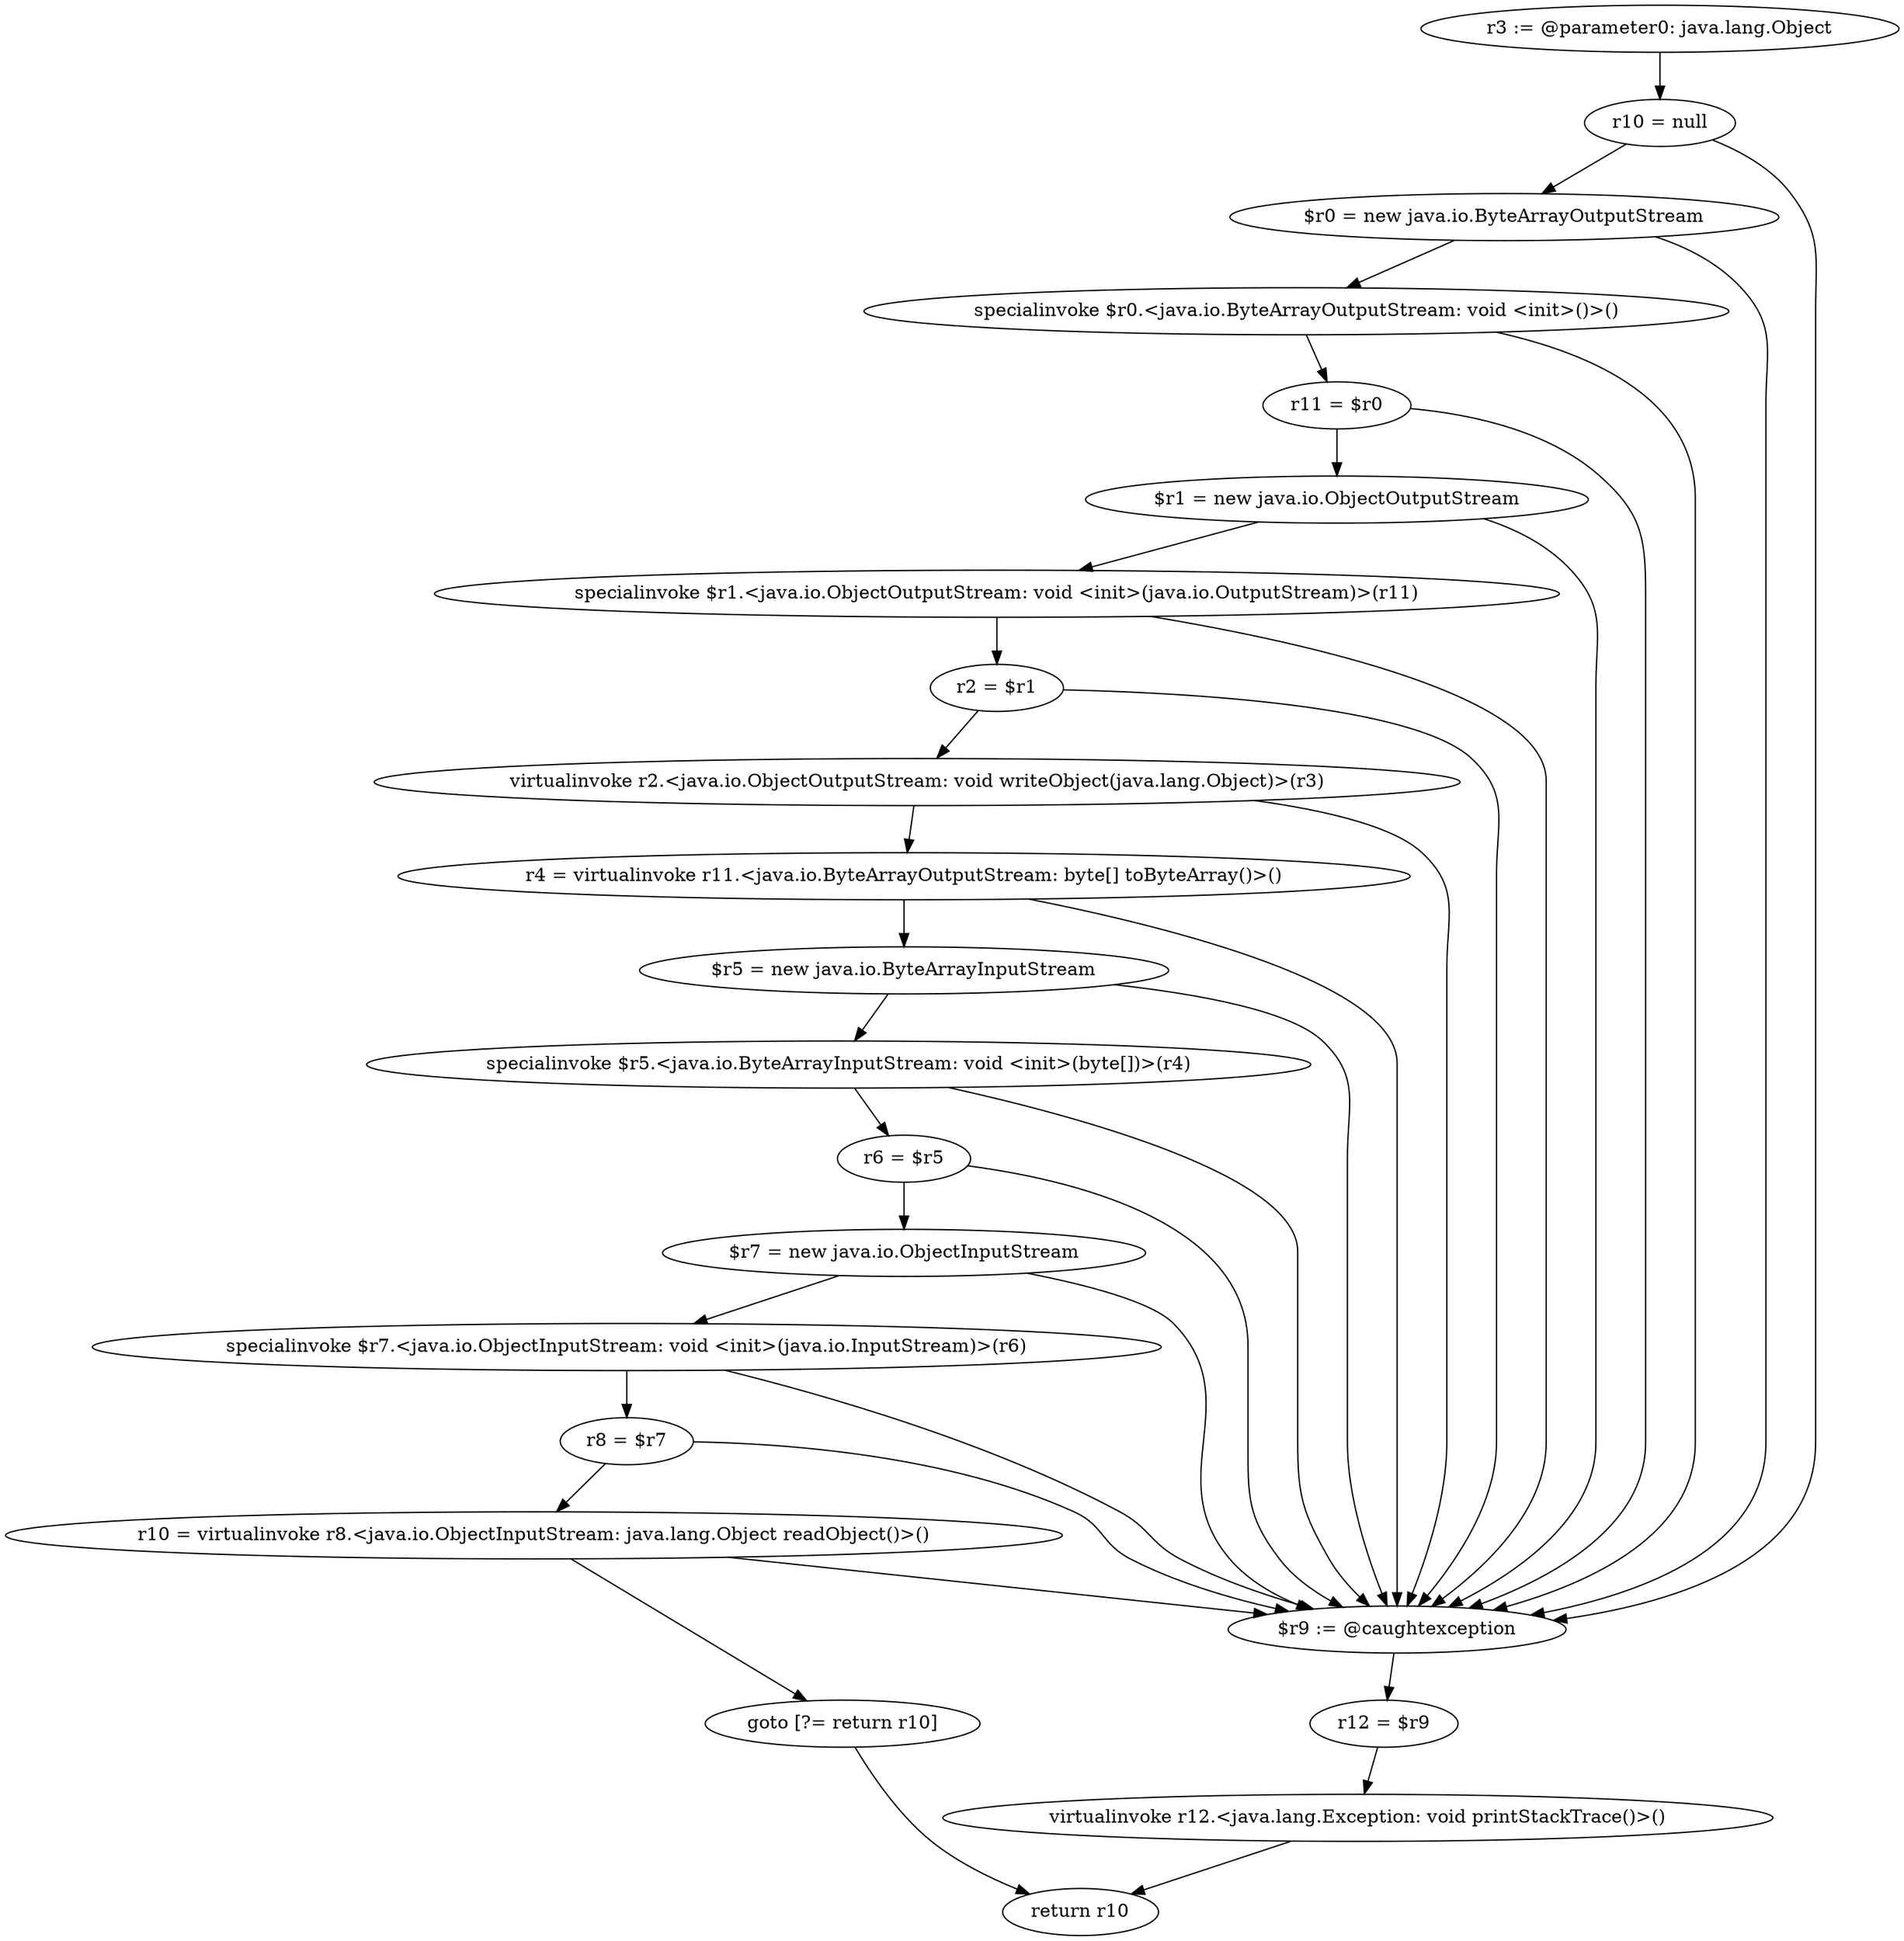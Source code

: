 digraph "unitGraph" {
    "r3 := @parameter0: java.lang.Object"
    "r10 = null"
    "$r0 = new java.io.ByteArrayOutputStream"
    "specialinvoke $r0.<java.io.ByteArrayOutputStream: void <init>()>()"
    "r11 = $r0"
    "$r1 = new java.io.ObjectOutputStream"
    "specialinvoke $r1.<java.io.ObjectOutputStream: void <init>(java.io.OutputStream)>(r11)"
    "r2 = $r1"
    "virtualinvoke r2.<java.io.ObjectOutputStream: void writeObject(java.lang.Object)>(r3)"
    "r4 = virtualinvoke r11.<java.io.ByteArrayOutputStream: byte[] toByteArray()>()"
    "$r5 = new java.io.ByteArrayInputStream"
    "specialinvoke $r5.<java.io.ByteArrayInputStream: void <init>(byte[])>(r4)"
    "r6 = $r5"
    "$r7 = new java.io.ObjectInputStream"
    "specialinvoke $r7.<java.io.ObjectInputStream: void <init>(java.io.InputStream)>(r6)"
    "r8 = $r7"
    "r10 = virtualinvoke r8.<java.io.ObjectInputStream: java.lang.Object readObject()>()"
    "goto [?= return r10]"
    "$r9 := @caughtexception"
    "r12 = $r9"
    "virtualinvoke r12.<java.lang.Exception: void printStackTrace()>()"
    "return r10"
    "r3 := @parameter0: java.lang.Object"->"r10 = null";
    "r10 = null"->"$r0 = new java.io.ByteArrayOutputStream";
    "r10 = null"->"$r9 := @caughtexception";
    "$r0 = new java.io.ByteArrayOutputStream"->"specialinvoke $r0.<java.io.ByteArrayOutputStream: void <init>()>()";
    "$r0 = new java.io.ByteArrayOutputStream"->"$r9 := @caughtexception";
    "specialinvoke $r0.<java.io.ByteArrayOutputStream: void <init>()>()"->"r11 = $r0";
    "specialinvoke $r0.<java.io.ByteArrayOutputStream: void <init>()>()"->"$r9 := @caughtexception";
    "r11 = $r0"->"$r1 = new java.io.ObjectOutputStream";
    "r11 = $r0"->"$r9 := @caughtexception";
    "$r1 = new java.io.ObjectOutputStream"->"specialinvoke $r1.<java.io.ObjectOutputStream: void <init>(java.io.OutputStream)>(r11)";
    "$r1 = new java.io.ObjectOutputStream"->"$r9 := @caughtexception";
    "specialinvoke $r1.<java.io.ObjectOutputStream: void <init>(java.io.OutputStream)>(r11)"->"r2 = $r1";
    "specialinvoke $r1.<java.io.ObjectOutputStream: void <init>(java.io.OutputStream)>(r11)"->"$r9 := @caughtexception";
    "r2 = $r1"->"virtualinvoke r2.<java.io.ObjectOutputStream: void writeObject(java.lang.Object)>(r3)";
    "r2 = $r1"->"$r9 := @caughtexception";
    "virtualinvoke r2.<java.io.ObjectOutputStream: void writeObject(java.lang.Object)>(r3)"->"r4 = virtualinvoke r11.<java.io.ByteArrayOutputStream: byte[] toByteArray()>()";
    "virtualinvoke r2.<java.io.ObjectOutputStream: void writeObject(java.lang.Object)>(r3)"->"$r9 := @caughtexception";
    "r4 = virtualinvoke r11.<java.io.ByteArrayOutputStream: byte[] toByteArray()>()"->"$r5 = new java.io.ByteArrayInputStream";
    "r4 = virtualinvoke r11.<java.io.ByteArrayOutputStream: byte[] toByteArray()>()"->"$r9 := @caughtexception";
    "$r5 = new java.io.ByteArrayInputStream"->"specialinvoke $r5.<java.io.ByteArrayInputStream: void <init>(byte[])>(r4)";
    "$r5 = new java.io.ByteArrayInputStream"->"$r9 := @caughtexception";
    "specialinvoke $r5.<java.io.ByteArrayInputStream: void <init>(byte[])>(r4)"->"r6 = $r5";
    "specialinvoke $r5.<java.io.ByteArrayInputStream: void <init>(byte[])>(r4)"->"$r9 := @caughtexception";
    "r6 = $r5"->"$r7 = new java.io.ObjectInputStream";
    "r6 = $r5"->"$r9 := @caughtexception";
    "$r7 = new java.io.ObjectInputStream"->"specialinvoke $r7.<java.io.ObjectInputStream: void <init>(java.io.InputStream)>(r6)";
    "$r7 = new java.io.ObjectInputStream"->"$r9 := @caughtexception";
    "specialinvoke $r7.<java.io.ObjectInputStream: void <init>(java.io.InputStream)>(r6)"->"r8 = $r7";
    "specialinvoke $r7.<java.io.ObjectInputStream: void <init>(java.io.InputStream)>(r6)"->"$r9 := @caughtexception";
    "r8 = $r7"->"r10 = virtualinvoke r8.<java.io.ObjectInputStream: java.lang.Object readObject()>()";
    "r8 = $r7"->"$r9 := @caughtexception";
    "r10 = virtualinvoke r8.<java.io.ObjectInputStream: java.lang.Object readObject()>()"->"goto [?= return r10]";
    "r10 = virtualinvoke r8.<java.io.ObjectInputStream: java.lang.Object readObject()>()"->"$r9 := @caughtexception";
    "goto [?= return r10]"->"return r10";
    "$r9 := @caughtexception"->"r12 = $r9";
    "r12 = $r9"->"virtualinvoke r12.<java.lang.Exception: void printStackTrace()>()";
    "virtualinvoke r12.<java.lang.Exception: void printStackTrace()>()"->"return r10";
}
